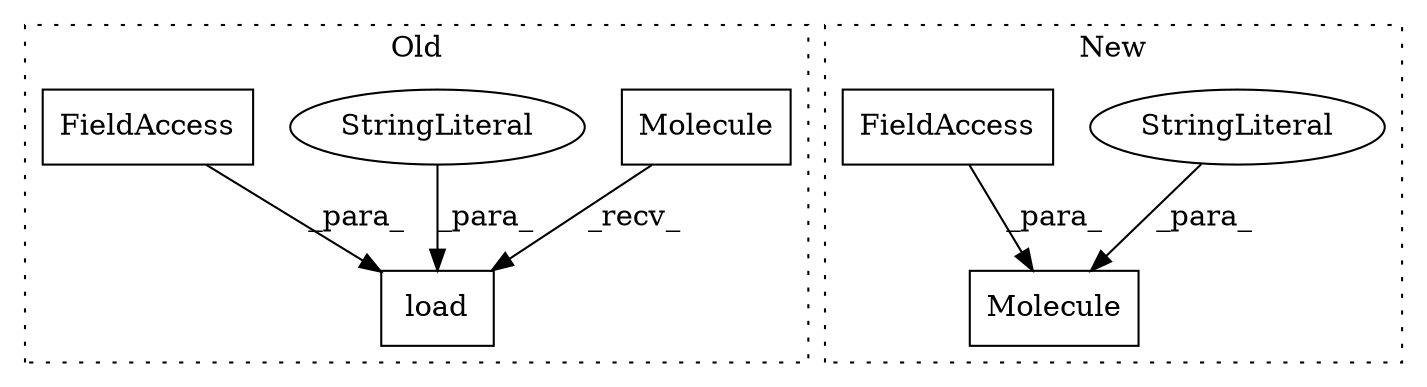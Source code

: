 digraph G {
subgraph cluster0 {
1 [label="load" a="32" s="4766,4793" l="5,1" shape="box"];
3 [label="Molecule" a="32" s="4748" l="10" shape="box"];
4 [label="StringLiteral" a="45" s="4786" l="7" shape="ellipse"];
6 [label="FieldAccess" a="22" s="4771" l="14" shape="box"];
label = "Old";
style="dotted";
}
subgraph cluster1 {
2 [label="Molecule" a="32" s="4532,4563" l="9,1" shape="box"];
5 [label="StringLiteral" a="45" s="4556" l="7" shape="ellipse"];
7 [label="FieldAccess" a="22" s="4541" l="14" shape="box"];
label = "New";
style="dotted";
}
3 -> 1 [label="_recv_"];
4 -> 1 [label="_para_"];
5 -> 2 [label="_para_"];
6 -> 1 [label="_para_"];
7 -> 2 [label="_para_"];
}